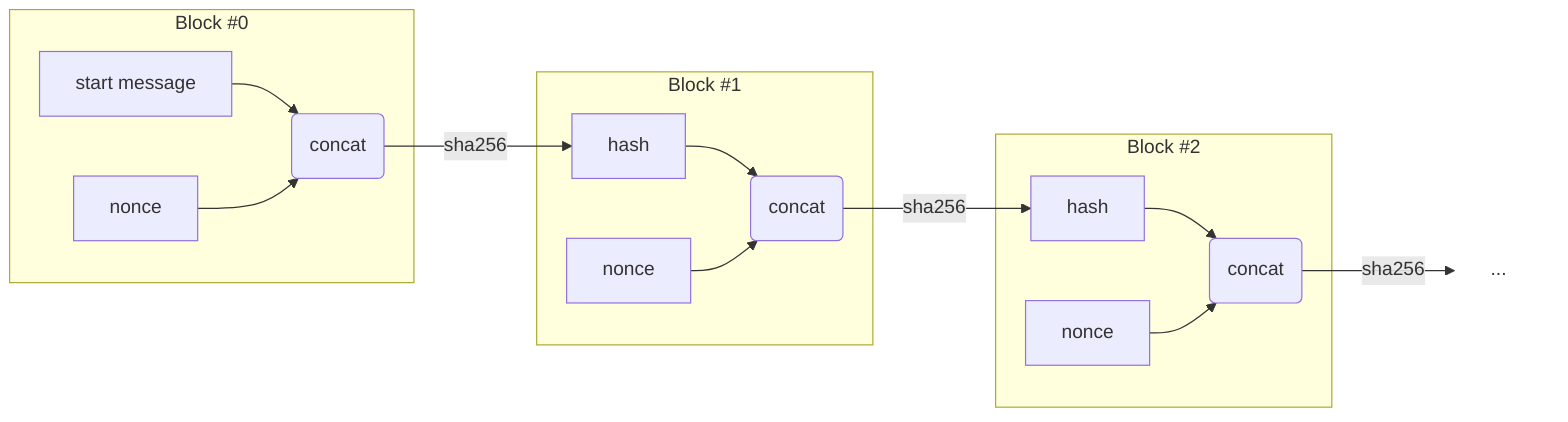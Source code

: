 flowchart LR
    subgraph Block #0
    A["start message"] --> C("concat")
    B["nonce"] --> C
    end
    C -->|sha256| D
    subgraph Block #1
    D["hash"] --> F("concat")
    E["nonce"] --> F
    end
    F -->|sha256| G
    subgraph Block #2
    G["hash"] --> H("concat")
    I["nonce"] -->H
    end
    H -->|sha256| J["..."]
    style J fill:#ffffff00,stroke:#ffffff00